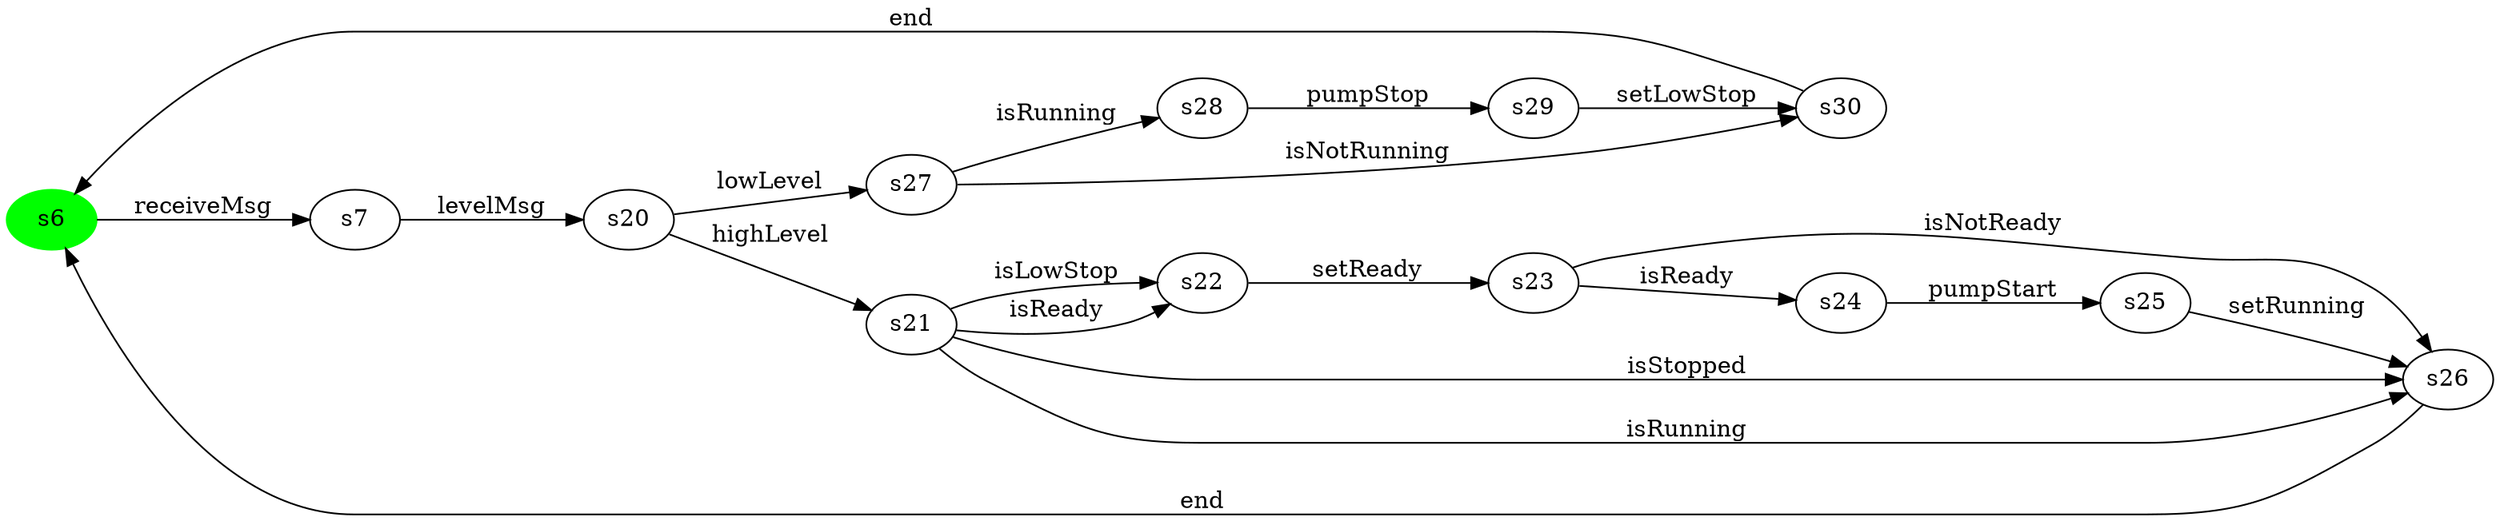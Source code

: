 digraph G {
rankdir=LR;
state0[ label = "s6", style=filled, color=green ];
state0 -> state1 [ label=" receiveMsg " ];
state1 [ label = "s7" ];
state1 -> state2 [ label=" levelMsg " ];
state2 [ label = "s20" ];
state2 -> state3 [ label=" lowLevel " ];
state2 -> state4 [ label=" highLevel " ];
state5 [ label = "s30" ];
state5 -> state0 [ label=" end " ];
state6 [ label = "s22" ];
state6 -> state7 [ label=" setReady " ];
state4 [ label = "s21" ];
state4 -> state8 [ label=" isStopped " ];
state4 -> state8 [ label=" isRunning " ];
state4 -> state6 [ label=" isReady " ];
state4 -> state6 [ label=" isLowStop " ];
state9 [ label = "s24" ];
state9 -> state10 [ label=" pumpStart " ];
state7 [ label = "s23" ];
state7 -> state8 [ label=" isNotReady " ];
state7 -> state9 [ label=" isReady " ];
state8 [ label = "s26" ];
state8 -> state0 [ label=" end " ];
state10 [ label = "s25" ];
state10 -> state8 [ label=" setRunning " ];
state11 [ label = "s28" ];
state11 -> state12 [ label=" pumpStop " ];
state3 [ label = "s27" ];
state3 -> state11 [ label=" isRunning " ];
state3 -> state5 [ label=" isNotRunning " ];
state12 [ label = "s29" ];
state12 -> state5 [ label=" setLowStop " ];
}
